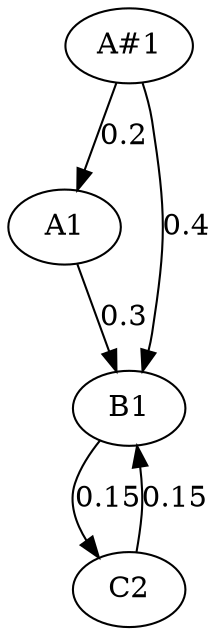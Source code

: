 strict digraph  {
A1;
"A#1";
B1;
C2;
A1 -> B1  [label="0.3", weight="0.3"];
"A#1" -> A1  [label="0.2", weight="0.2"];
"A#1" -> B1  [label="0.4", weight="0.45"];
B1 -> C2  [label="0.15", weight="0.15"];
C2 -> B1  [label="0.15", weight="0.15"];
}
